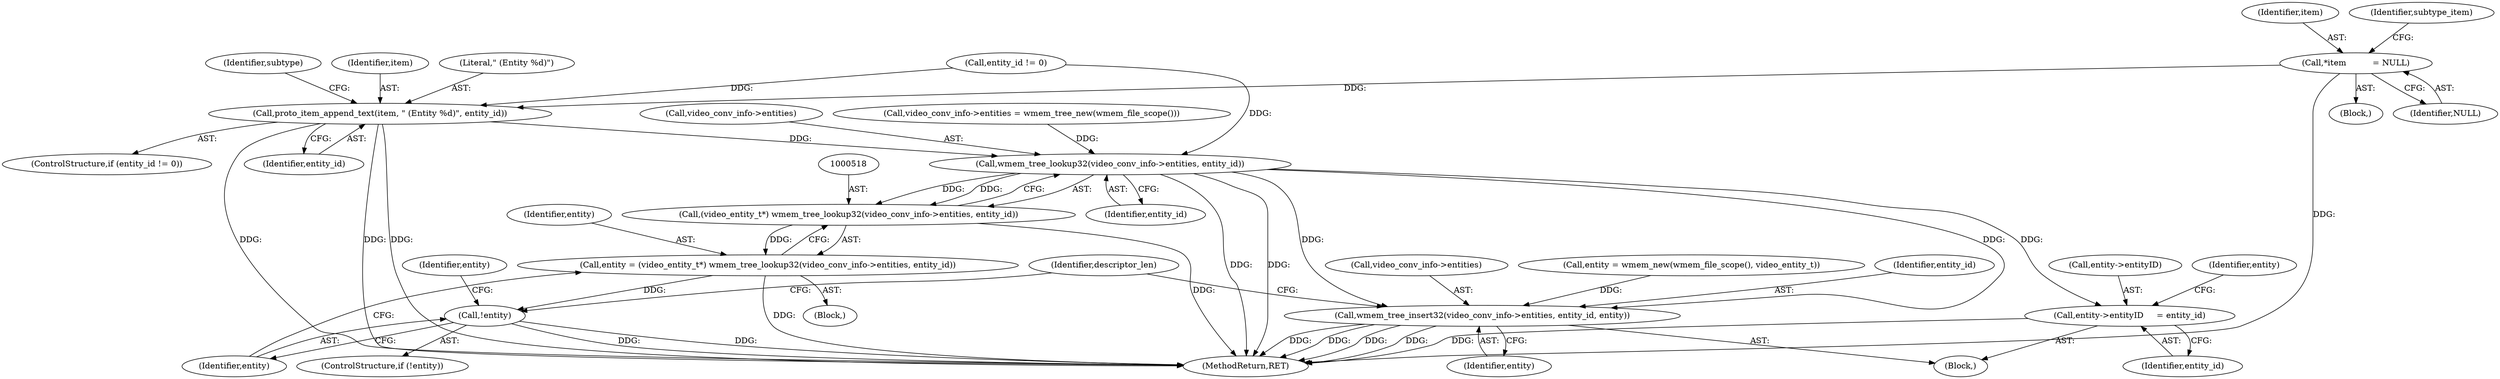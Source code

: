 digraph "0_wireshark_2cb5985bf47bdc8bea78d28483ed224abdd33dc6_2@pointer" {
"1000126" [label="(Call,*item          = NULL)"];
"1000455" [label="(Call,proto_item_append_text(item, \" (Entity %d)\", entity_id))"];
"1000519" [label="(Call,wmem_tree_lookup32(video_conv_info->entities, entity_id))"];
"1000517" [label="(Call,(video_entity_t*) wmem_tree_lookup32(video_conv_info->entities, entity_id))"];
"1000515" [label="(Call,entity = (video_entity_t*) wmem_tree_lookup32(video_conv_info->entities, entity_id))"];
"1000525" [label="(Call,!entity)"];
"1000533" [label="(Call,entity->entityID     = entity_id)"];
"1000548" [label="(Call,wmem_tree_insert32(video_conv_info->entities, entity_id, entity))"];
"1000528" [label="(Call,entity = wmem_new(wmem_file_scope(), video_entity_t))"];
"1000556" [label="(MethodReturn,RET)"];
"1000552" [label="(Identifier,entity_id)"];
"1000555" [label="(Identifier,descriptor_len)"];
"1000537" [label="(Identifier,entity_id)"];
"1000533" [label="(Call,entity->entityID     = entity_id)"];
"1000517" [label="(Call,(video_entity_t*) wmem_tree_lookup32(video_conv_info->entities, entity_id))"];
"1000534" [label="(Call,entity->entityID)"];
"1000465" [label="(Block,)"];
"1000519" [label="(Call,wmem_tree_lookup32(video_conv_info->entities, entity_id))"];
"1000516" [label="(Identifier,entity)"];
"1000127" [label="(Identifier,item)"];
"1000462" [label="(Identifier,subtype)"];
"1000553" [label="(Identifier,entity)"];
"1000529" [label="(Identifier,entity)"];
"1000456" [label="(Identifier,item)"];
"1000549" [label="(Call,video_conv_info->entities)"];
"1000457" [label="(Literal,\" (Entity %d)\")"];
"1000540" [label="(Identifier,entity)"];
"1000523" [label="(Identifier,entity_id)"];
"1000525" [label="(Call,!entity)"];
"1000126" [label="(Call,*item          = NULL)"];
"1000548" [label="(Call,wmem_tree_insert32(video_conv_info->entities, entity_id, entity))"];
"1000452" [label="(Call,entity_id != 0)"];
"1000527" [label="(Block,)"];
"1000455" [label="(Call,proto_item_append_text(item, \" (Entity %d)\", entity_id))"];
"1000451" [label="(ControlStructure,if (entity_id != 0))"];
"1000520" [label="(Call,video_conv_info->entities)"];
"1000458" [label="(Identifier,entity_id)"];
"1000116" [label="(Block,)"];
"1000526" [label="(Identifier,entity)"];
"1000524" [label="(ControlStructure,if (!entity))"];
"1000128" [label="(Identifier,NULL)"];
"1000515" [label="(Call,entity = (video_entity_t*) wmem_tree_lookup32(video_conv_info->entities, entity_id))"];
"1000131" [label="(Identifier,subtype_item)"];
"1000489" [label="(Call,video_conv_info->entities = wmem_tree_new(wmem_file_scope()))"];
"1000126" -> "1000116"  [label="AST: "];
"1000126" -> "1000128"  [label="CFG: "];
"1000127" -> "1000126"  [label="AST: "];
"1000128" -> "1000126"  [label="AST: "];
"1000131" -> "1000126"  [label="CFG: "];
"1000126" -> "1000556"  [label="DDG: "];
"1000126" -> "1000455"  [label="DDG: "];
"1000455" -> "1000451"  [label="AST: "];
"1000455" -> "1000458"  [label="CFG: "];
"1000456" -> "1000455"  [label="AST: "];
"1000457" -> "1000455"  [label="AST: "];
"1000458" -> "1000455"  [label="AST: "];
"1000462" -> "1000455"  [label="CFG: "];
"1000455" -> "1000556"  [label="DDG: "];
"1000455" -> "1000556"  [label="DDG: "];
"1000455" -> "1000556"  [label="DDG: "];
"1000452" -> "1000455"  [label="DDG: "];
"1000455" -> "1000519"  [label="DDG: "];
"1000519" -> "1000517"  [label="AST: "];
"1000519" -> "1000523"  [label="CFG: "];
"1000520" -> "1000519"  [label="AST: "];
"1000523" -> "1000519"  [label="AST: "];
"1000517" -> "1000519"  [label="CFG: "];
"1000519" -> "1000556"  [label="DDG: "];
"1000519" -> "1000556"  [label="DDG: "];
"1000519" -> "1000517"  [label="DDG: "];
"1000519" -> "1000517"  [label="DDG: "];
"1000489" -> "1000519"  [label="DDG: "];
"1000452" -> "1000519"  [label="DDG: "];
"1000519" -> "1000533"  [label="DDG: "];
"1000519" -> "1000548"  [label="DDG: "];
"1000519" -> "1000548"  [label="DDG: "];
"1000517" -> "1000515"  [label="AST: "];
"1000518" -> "1000517"  [label="AST: "];
"1000515" -> "1000517"  [label="CFG: "];
"1000517" -> "1000556"  [label="DDG: "];
"1000517" -> "1000515"  [label="DDG: "];
"1000515" -> "1000465"  [label="AST: "];
"1000516" -> "1000515"  [label="AST: "];
"1000526" -> "1000515"  [label="CFG: "];
"1000515" -> "1000556"  [label="DDG: "];
"1000515" -> "1000525"  [label="DDG: "];
"1000525" -> "1000524"  [label="AST: "];
"1000525" -> "1000526"  [label="CFG: "];
"1000526" -> "1000525"  [label="AST: "];
"1000529" -> "1000525"  [label="CFG: "];
"1000555" -> "1000525"  [label="CFG: "];
"1000525" -> "1000556"  [label="DDG: "];
"1000525" -> "1000556"  [label="DDG: "];
"1000533" -> "1000527"  [label="AST: "];
"1000533" -> "1000537"  [label="CFG: "];
"1000534" -> "1000533"  [label="AST: "];
"1000537" -> "1000533"  [label="AST: "];
"1000540" -> "1000533"  [label="CFG: "];
"1000533" -> "1000556"  [label="DDG: "];
"1000548" -> "1000527"  [label="AST: "];
"1000548" -> "1000553"  [label="CFG: "];
"1000549" -> "1000548"  [label="AST: "];
"1000552" -> "1000548"  [label="AST: "];
"1000553" -> "1000548"  [label="AST: "];
"1000555" -> "1000548"  [label="CFG: "];
"1000548" -> "1000556"  [label="DDG: "];
"1000548" -> "1000556"  [label="DDG: "];
"1000548" -> "1000556"  [label="DDG: "];
"1000548" -> "1000556"  [label="DDG: "];
"1000528" -> "1000548"  [label="DDG: "];
}
